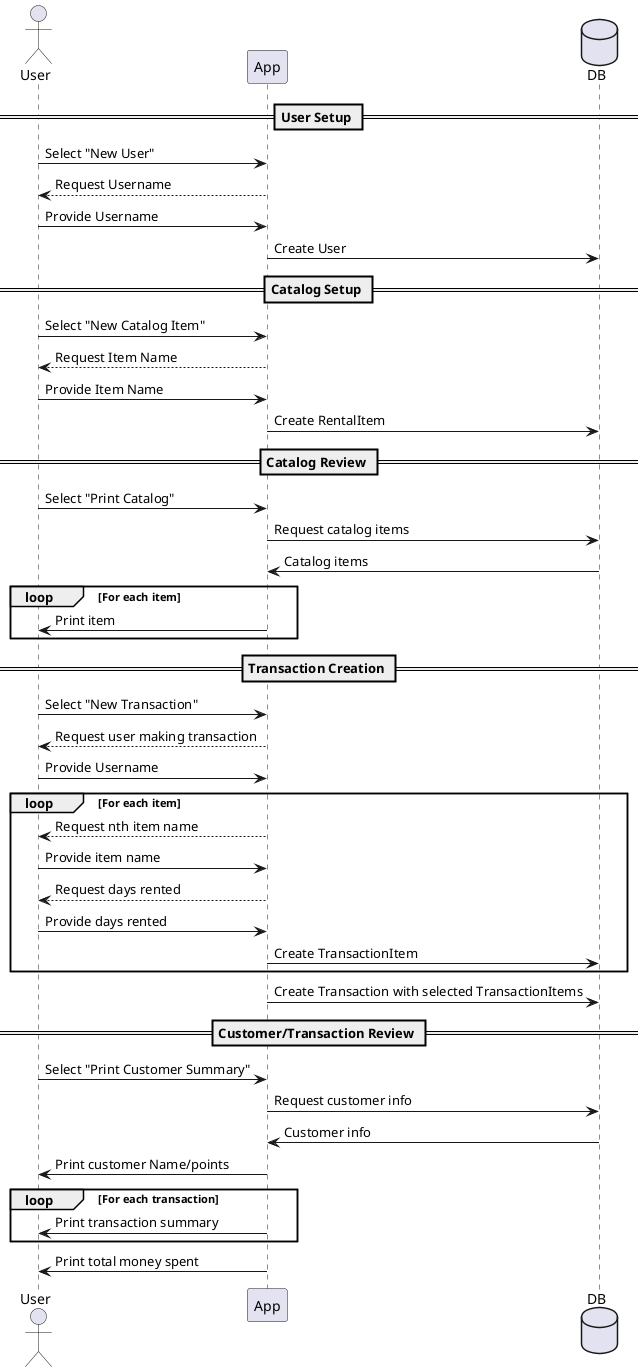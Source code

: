 @startuml SeqDiag
actor User
participant App
database DB
note right
Not yet implemented
Local std::vector used instead
end note
== User Setup ==
User ->  App : Select "New User"
User <-- App : Request Username
User ->  App : Provide Username
App -> DB : Create User

== Catalog Setup ==
User -> App : Select "New Catalog Item"
User <-- App: Request Item Name
User -> App : Provide Item Name
App -> DB : Create RentalItem

== Catalog Review ==
User -> App : Select "Print Catalog"
App -> DB : Request catalog items
App <- DB : Catalog items
loop For each item
    User <- App : Print item
end

== Transaction Creation ==

User -> App : Select "New Transaction"
User <-- App: Request user making transaction
User -> App: Provide Username
loop For each item
    User <-- App : Request nth item name
    User -> App : Provide item name
    User <-- App: Request days rented
    User -> App: Provide days rented
    App -> DB : Create TransactionItem
end
App -> DB : Create Transaction with selected TransactionItems

== Customer/Transaction Review ==
User -> App : Select "Print Customer Summary"
App -> DB: Request customer info
App <- DB: Customer info
User <- App : Print customer Name/points
loop For each transaction
    User <- App : Print transaction summary
end
User <- App : Print total money spent
@enduml